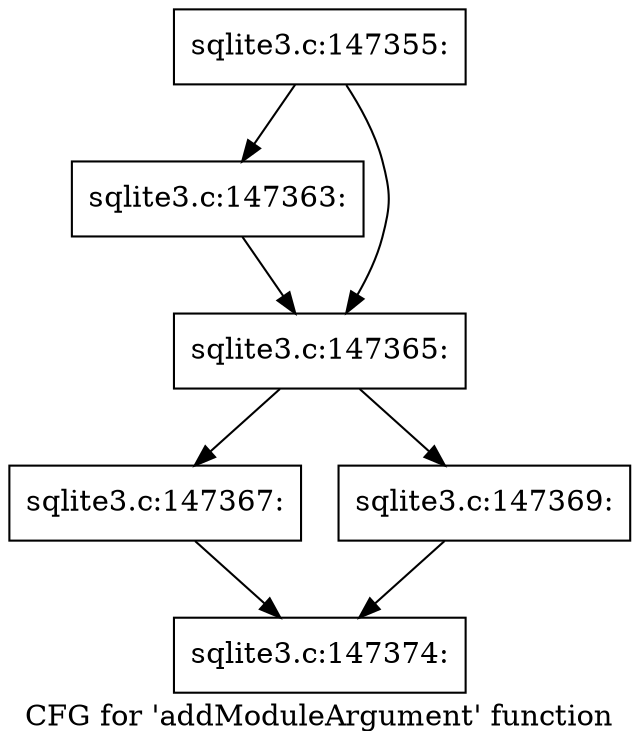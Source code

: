digraph "CFG for 'addModuleArgument' function" {
	label="CFG for 'addModuleArgument' function";

	Node0x55c0f86ad7d0 [shape=record,label="{sqlite3.c:147355:}"];
	Node0x55c0f86ad7d0 -> Node0x55c0f86b71e0;
	Node0x55c0f86ad7d0 -> Node0x55c0f86b7230;
	Node0x55c0f86b71e0 [shape=record,label="{sqlite3.c:147363:}"];
	Node0x55c0f86b71e0 -> Node0x55c0f86b7230;
	Node0x55c0f86b7230 [shape=record,label="{sqlite3.c:147365:}"];
	Node0x55c0f86b7230 -> Node0x55c0f86b8ad0;
	Node0x55c0f86b7230 -> Node0x55c0f86b8b70;
	Node0x55c0f86b8ad0 [shape=record,label="{sqlite3.c:147367:}"];
	Node0x55c0f86b8ad0 -> Node0x55c0f86b8b20;
	Node0x55c0f86b8b70 [shape=record,label="{sqlite3.c:147369:}"];
	Node0x55c0f86b8b70 -> Node0x55c0f86b8b20;
	Node0x55c0f86b8b20 [shape=record,label="{sqlite3.c:147374:}"];
}
